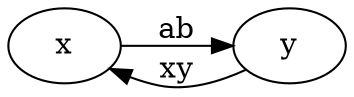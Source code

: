 digraph "graf prawej strony" {
	rankdir=LR size=10
	1 [label=x]
	1 -> 2 [label=ab]
	2 [label=y]
	2 -> 1 [label=xy]
}
